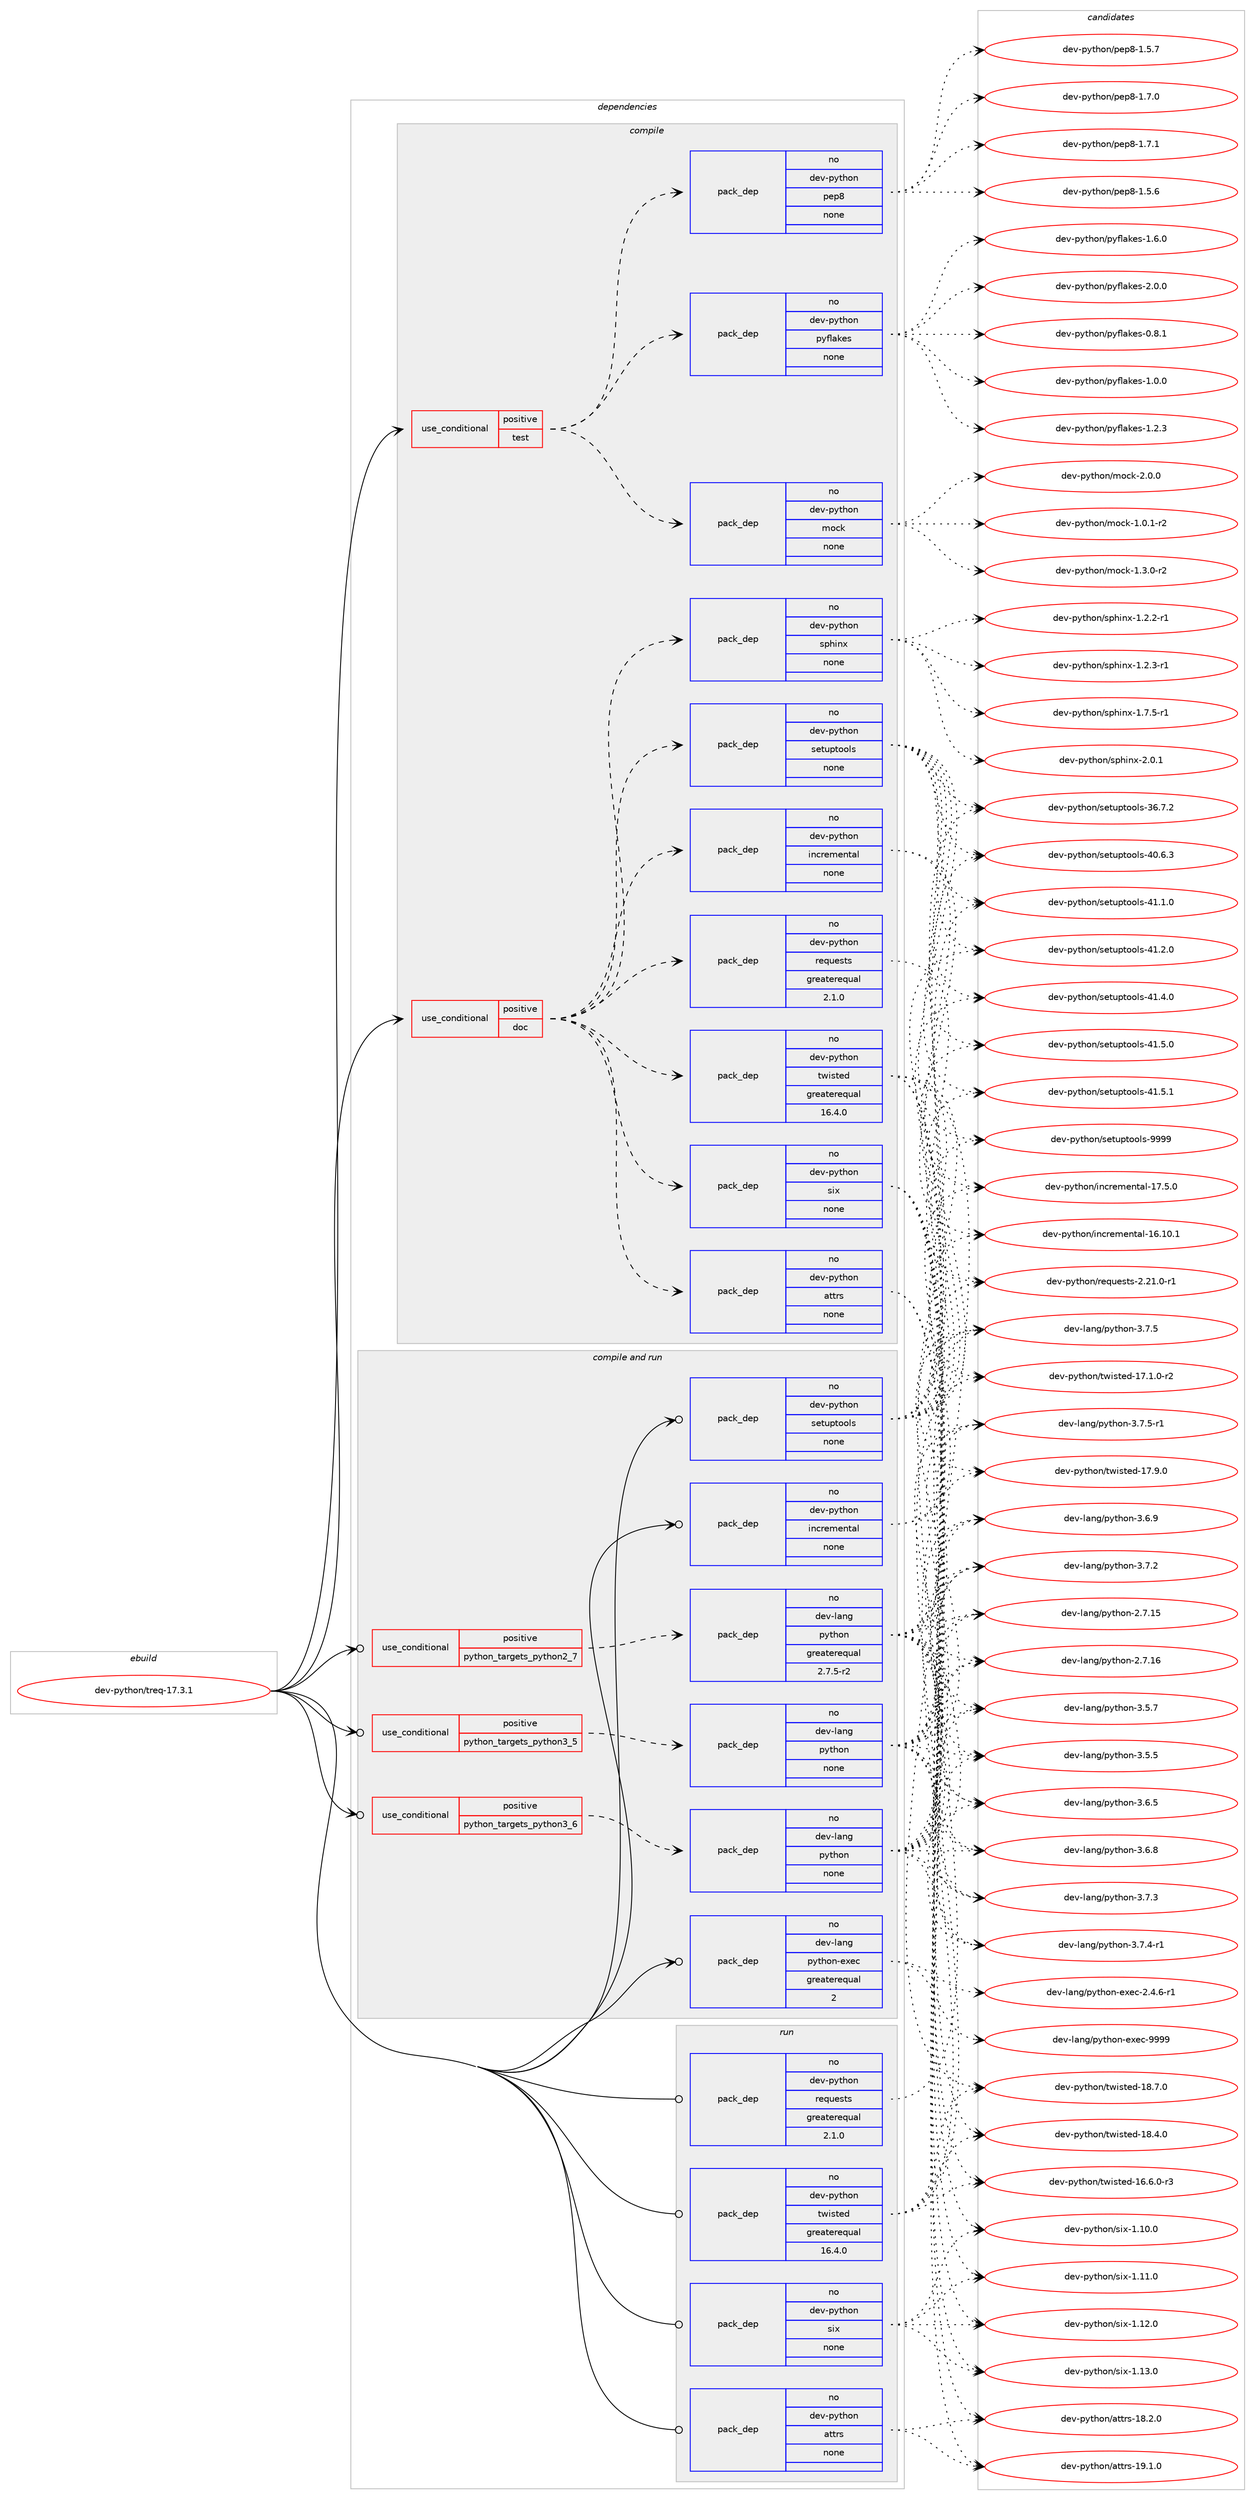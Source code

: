digraph prolog {

# *************
# Graph options
# *************

newrank=true;
concentrate=true;
compound=true;
graph [rankdir=LR,fontname=Helvetica,fontsize=10,ranksep=1.5];#, ranksep=2.5, nodesep=0.2];
edge  [arrowhead=vee];
node  [fontname=Helvetica,fontsize=10];

# **********
# The ebuild
# **********

subgraph cluster_leftcol {
color=gray;
rank=same;
label=<<i>ebuild</i>>;
id [label="dev-python/treq-17.3.1", color=red, width=4, href="../dev-python/treq-17.3.1.svg"];
}

# ****************
# The dependencies
# ****************

subgraph cluster_midcol {
color=gray;
label=<<i>dependencies</i>>;
subgraph cluster_compile {
fillcolor="#eeeeee";
style=filled;
label=<<i>compile</i>>;
subgraph cond150663 {
dependency641332 [label=<<TABLE BORDER="0" CELLBORDER="1" CELLSPACING="0" CELLPADDING="4"><TR><TD ROWSPAN="3" CELLPADDING="10">use_conditional</TD></TR><TR><TD>positive</TD></TR><TR><TD>doc</TD></TR></TABLE>>, shape=none, color=red];
subgraph pack478787 {
dependency641333 [label=<<TABLE BORDER="0" CELLBORDER="1" CELLSPACING="0" CELLPADDING="4" WIDTH="220"><TR><TD ROWSPAN="6" CELLPADDING="30">pack_dep</TD></TR><TR><TD WIDTH="110">no</TD></TR><TR><TD>dev-python</TD></TR><TR><TD>sphinx</TD></TR><TR><TD>none</TD></TR><TR><TD></TD></TR></TABLE>>, shape=none, color=blue];
}
dependency641332:e -> dependency641333:w [weight=20,style="dashed",arrowhead="vee"];
subgraph pack478788 {
dependency641334 [label=<<TABLE BORDER="0" CELLBORDER="1" CELLSPACING="0" CELLPADDING="4" WIDTH="220"><TR><TD ROWSPAN="6" CELLPADDING="30">pack_dep</TD></TR><TR><TD WIDTH="110">no</TD></TR><TR><TD>dev-python</TD></TR><TR><TD>setuptools</TD></TR><TR><TD>none</TD></TR><TR><TD></TD></TR></TABLE>>, shape=none, color=blue];
}
dependency641332:e -> dependency641334:w [weight=20,style="dashed",arrowhead="vee"];
subgraph pack478789 {
dependency641335 [label=<<TABLE BORDER="0" CELLBORDER="1" CELLSPACING="0" CELLPADDING="4" WIDTH="220"><TR><TD ROWSPAN="6" CELLPADDING="30">pack_dep</TD></TR><TR><TD WIDTH="110">no</TD></TR><TR><TD>dev-python</TD></TR><TR><TD>incremental</TD></TR><TR><TD>none</TD></TR><TR><TD></TD></TR></TABLE>>, shape=none, color=blue];
}
dependency641332:e -> dependency641335:w [weight=20,style="dashed",arrowhead="vee"];
subgraph pack478790 {
dependency641336 [label=<<TABLE BORDER="0" CELLBORDER="1" CELLSPACING="0" CELLPADDING="4" WIDTH="220"><TR><TD ROWSPAN="6" CELLPADDING="30">pack_dep</TD></TR><TR><TD WIDTH="110">no</TD></TR><TR><TD>dev-python</TD></TR><TR><TD>six</TD></TR><TR><TD>none</TD></TR><TR><TD></TD></TR></TABLE>>, shape=none, color=blue];
}
dependency641332:e -> dependency641336:w [weight=20,style="dashed",arrowhead="vee"];
subgraph pack478791 {
dependency641337 [label=<<TABLE BORDER="0" CELLBORDER="1" CELLSPACING="0" CELLPADDING="4" WIDTH="220"><TR><TD ROWSPAN="6" CELLPADDING="30">pack_dep</TD></TR><TR><TD WIDTH="110">no</TD></TR><TR><TD>dev-python</TD></TR><TR><TD>twisted</TD></TR><TR><TD>greaterequal</TD></TR><TR><TD>16.4.0</TD></TR></TABLE>>, shape=none, color=blue];
}
dependency641332:e -> dependency641337:w [weight=20,style="dashed",arrowhead="vee"];
subgraph pack478792 {
dependency641338 [label=<<TABLE BORDER="0" CELLBORDER="1" CELLSPACING="0" CELLPADDING="4" WIDTH="220"><TR><TD ROWSPAN="6" CELLPADDING="30">pack_dep</TD></TR><TR><TD WIDTH="110">no</TD></TR><TR><TD>dev-python</TD></TR><TR><TD>requests</TD></TR><TR><TD>greaterequal</TD></TR><TR><TD>2.1.0</TD></TR></TABLE>>, shape=none, color=blue];
}
dependency641332:e -> dependency641338:w [weight=20,style="dashed",arrowhead="vee"];
subgraph pack478793 {
dependency641339 [label=<<TABLE BORDER="0" CELLBORDER="1" CELLSPACING="0" CELLPADDING="4" WIDTH="220"><TR><TD ROWSPAN="6" CELLPADDING="30">pack_dep</TD></TR><TR><TD WIDTH="110">no</TD></TR><TR><TD>dev-python</TD></TR><TR><TD>attrs</TD></TR><TR><TD>none</TD></TR><TR><TD></TD></TR></TABLE>>, shape=none, color=blue];
}
dependency641332:e -> dependency641339:w [weight=20,style="dashed",arrowhead="vee"];
}
id:e -> dependency641332:w [weight=20,style="solid",arrowhead="vee"];
subgraph cond150664 {
dependency641340 [label=<<TABLE BORDER="0" CELLBORDER="1" CELLSPACING="0" CELLPADDING="4"><TR><TD ROWSPAN="3" CELLPADDING="10">use_conditional</TD></TR><TR><TD>positive</TD></TR><TR><TD>test</TD></TR></TABLE>>, shape=none, color=red];
subgraph pack478794 {
dependency641341 [label=<<TABLE BORDER="0" CELLBORDER="1" CELLSPACING="0" CELLPADDING="4" WIDTH="220"><TR><TD ROWSPAN="6" CELLPADDING="30">pack_dep</TD></TR><TR><TD WIDTH="110">no</TD></TR><TR><TD>dev-python</TD></TR><TR><TD>mock</TD></TR><TR><TD>none</TD></TR><TR><TD></TD></TR></TABLE>>, shape=none, color=blue];
}
dependency641340:e -> dependency641341:w [weight=20,style="dashed",arrowhead="vee"];
subgraph pack478795 {
dependency641342 [label=<<TABLE BORDER="0" CELLBORDER="1" CELLSPACING="0" CELLPADDING="4" WIDTH="220"><TR><TD ROWSPAN="6" CELLPADDING="30">pack_dep</TD></TR><TR><TD WIDTH="110">no</TD></TR><TR><TD>dev-python</TD></TR><TR><TD>pyflakes</TD></TR><TR><TD>none</TD></TR><TR><TD></TD></TR></TABLE>>, shape=none, color=blue];
}
dependency641340:e -> dependency641342:w [weight=20,style="dashed",arrowhead="vee"];
subgraph pack478796 {
dependency641343 [label=<<TABLE BORDER="0" CELLBORDER="1" CELLSPACING="0" CELLPADDING="4" WIDTH="220"><TR><TD ROWSPAN="6" CELLPADDING="30">pack_dep</TD></TR><TR><TD WIDTH="110">no</TD></TR><TR><TD>dev-python</TD></TR><TR><TD>pep8</TD></TR><TR><TD>none</TD></TR><TR><TD></TD></TR></TABLE>>, shape=none, color=blue];
}
dependency641340:e -> dependency641343:w [weight=20,style="dashed",arrowhead="vee"];
}
id:e -> dependency641340:w [weight=20,style="solid",arrowhead="vee"];
}
subgraph cluster_compileandrun {
fillcolor="#eeeeee";
style=filled;
label=<<i>compile and run</i>>;
subgraph cond150665 {
dependency641344 [label=<<TABLE BORDER="0" CELLBORDER="1" CELLSPACING="0" CELLPADDING="4"><TR><TD ROWSPAN="3" CELLPADDING="10">use_conditional</TD></TR><TR><TD>positive</TD></TR><TR><TD>python_targets_python2_7</TD></TR></TABLE>>, shape=none, color=red];
subgraph pack478797 {
dependency641345 [label=<<TABLE BORDER="0" CELLBORDER="1" CELLSPACING="0" CELLPADDING="4" WIDTH="220"><TR><TD ROWSPAN="6" CELLPADDING="30">pack_dep</TD></TR><TR><TD WIDTH="110">no</TD></TR><TR><TD>dev-lang</TD></TR><TR><TD>python</TD></TR><TR><TD>greaterequal</TD></TR><TR><TD>2.7.5-r2</TD></TR></TABLE>>, shape=none, color=blue];
}
dependency641344:e -> dependency641345:w [weight=20,style="dashed",arrowhead="vee"];
}
id:e -> dependency641344:w [weight=20,style="solid",arrowhead="odotvee"];
subgraph cond150666 {
dependency641346 [label=<<TABLE BORDER="0" CELLBORDER="1" CELLSPACING="0" CELLPADDING="4"><TR><TD ROWSPAN="3" CELLPADDING="10">use_conditional</TD></TR><TR><TD>positive</TD></TR><TR><TD>python_targets_python3_5</TD></TR></TABLE>>, shape=none, color=red];
subgraph pack478798 {
dependency641347 [label=<<TABLE BORDER="0" CELLBORDER="1" CELLSPACING="0" CELLPADDING="4" WIDTH="220"><TR><TD ROWSPAN="6" CELLPADDING="30">pack_dep</TD></TR><TR><TD WIDTH="110">no</TD></TR><TR><TD>dev-lang</TD></TR><TR><TD>python</TD></TR><TR><TD>none</TD></TR><TR><TD></TD></TR></TABLE>>, shape=none, color=blue];
}
dependency641346:e -> dependency641347:w [weight=20,style="dashed",arrowhead="vee"];
}
id:e -> dependency641346:w [weight=20,style="solid",arrowhead="odotvee"];
subgraph cond150667 {
dependency641348 [label=<<TABLE BORDER="0" CELLBORDER="1" CELLSPACING="0" CELLPADDING="4"><TR><TD ROWSPAN="3" CELLPADDING="10">use_conditional</TD></TR><TR><TD>positive</TD></TR><TR><TD>python_targets_python3_6</TD></TR></TABLE>>, shape=none, color=red];
subgraph pack478799 {
dependency641349 [label=<<TABLE BORDER="0" CELLBORDER="1" CELLSPACING="0" CELLPADDING="4" WIDTH="220"><TR><TD ROWSPAN="6" CELLPADDING="30">pack_dep</TD></TR><TR><TD WIDTH="110">no</TD></TR><TR><TD>dev-lang</TD></TR><TR><TD>python</TD></TR><TR><TD>none</TD></TR><TR><TD></TD></TR></TABLE>>, shape=none, color=blue];
}
dependency641348:e -> dependency641349:w [weight=20,style="dashed",arrowhead="vee"];
}
id:e -> dependency641348:w [weight=20,style="solid",arrowhead="odotvee"];
subgraph pack478800 {
dependency641350 [label=<<TABLE BORDER="0" CELLBORDER="1" CELLSPACING="0" CELLPADDING="4" WIDTH="220"><TR><TD ROWSPAN="6" CELLPADDING="30">pack_dep</TD></TR><TR><TD WIDTH="110">no</TD></TR><TR><TD>dev-lang</TD></TR><TR><TD>python-exec</TD></TR><TR><TD>greaterequal</TD></TR><TR><TD>2</TD></TR></TABLE>>, shape=none, color=blue];
}
id:e -> dependency641350:w [weight=20,style="solid",arrowhead="odotvee"];
subgraph pack478801 {
dependency641351 [label=<<TABLE BORDER="0" CELLBORDER="1" CELLSPACING="0" CELLPADDING="4" WIDTH="220"><TR><TD ROWSPAN="6" CELLPADDING="30">pack_dep</TD></TR><TR><TD WIDTH="110">no</TD></TR><TR><TD>dev-python</TD></TR><TR><TD>incremental</TD></TR><TR><TD>none</TD></TR><TR><TD></TD></TR></TABLE>>, shape=none, color=blue];
}
id:e -> dependency641351:w [weight=20,style="solid",arrowhead="odotvee"];
subgraph pack478802 {
dependency641352 [label=<<TABLE BORDER="0" CELLBORDER="1" CELLSPACING="0" CELLPADDING="4" WIDTH="220"><TR><TD ROWSPAN="6" CELLPADDING="30">pack_dep</TD></TR><TR><TD WIDTH="110">no</TD></TR><TR><TD>dev-python</TD></TR><TR><TD>setuptools</TD></TR><TR><TD>none</TD></TR><TR><TD></TD></TR></TABLE>>, shape=none, color=blue];
}
id:e -> dependency641352:w [weight=20,style="solid",arrowhead="odotvee"];
}
subgraph cluster_run {
fillcolor="#eeeeee";
style=filled;
label=<<i>run</i>>;
subgraph pack478803 {
dependency641353 [label=<<TABLE BORDER="0" CELLBORDER="1" CELLSPACING="0" CELLPADDING="4" WIDTH="220"><TR><TD ROWSPAN="6" CELLPADDING="30">pack_dep</TD></TR><TR><TD WIDTH="110">no</TD></TR><TR><TD>dev-python</TD></TR><TR><TD>attrs</TD></TR><TR><TD>none</TD></TR><TR><TD></TD></TR></TABLE>>, shape=none, color=blue];
}
id:e -> dependency641353:w [weight=20,style="solid",arrowhead="odot"];
subgraph pack478804 {
dependency641354 [label=<<TABLE BORDER="0" CELLBORDER="1" CELLSPACING="0" CELLPADDING="4" WIDTH="220"><TR><TD ROWSPAN="6" CELLPADDING="30">pack_dep</TD></TR><TR><TD WIDTH="110">no</TD></TR><TR><TD>dev-python</TD></TR><TR><TD>requests</TD></TR><TR><TD>greaterequal</TD></TR><TR><TD>2.1.0</TD></TR></TABLE>>, shape=none, color=blue];
}
id:e -> dependency641354:w [weight=20,style="solid",arrowhead="odot"];
subgraph pack478805 {
dependency641355 [label=<<TABLE BORDER="0" CELLBORDER="1" CELLSPACING="0" CELLPADDING="4" WIDTH="220"><TR><TD ROWSPAN="6" CELLPADDING="30">pack_dep</TD></TR><TR><TD WIDTH="110">no</TD></TR><TR><TD>dev-python</TD></TR><TR><TD>six</TD></TR><TR><TD>none</TD></TR><TR><TD></TD></TR></TABLE>>, shape=none, color=blue];
}
id:e -> dependency641355:w [weight=20,style="solid",arrowhead="odot"];
subgraph pack478806 {
dependency641356 [label=<<TABLE BORDER="0" CELLBORDER="1" CELLSPACING="0" CELLPADDING="4" WIDTH="220"><TR><TD ROWSPAN="6" CELLPADDING="30">pack_dep</TD></TR><TR><TD WIDTH="110">no</TD></TR><TR><TD>dev-python</TD></TR><TR><TD>twisted</TD></TR><TR><TD>greaterequal</TD></TR><TR><TD>16.4.0</TD></TR></TABLE>>, shape=none, color=blue];
}
id:e -> dependency641356:w [weight=20,style="solid",arrowhead="odot"];
}
}

# **************
# The candidates
# **************

subgraph cluster_choices {
rank=same;
color=gray;
label=<<i>candidates</i>>;

subgraph choice478787 {
color=black;
nodesep=1;
choice10010111845112121116104111110471151121041051101204549465046504511449 [label="dev-python/sphinx-1.2.2-r1", color=red, width=4,href="../dev-python/sphinx-1.2.2-r1.svg"];
choice10010111845112121116104111110471151121041051101204549465046514511449 [label="dev-python/sphinx-1.2.3-r1", color=red, width=4,href="../dev-python/sphinx-1.2.3-r1.svg"];
choice10010111845112121116104111110471151121041051101204549465546534511449 [label="dev-python/sphinx-1.7.5-r1", color=red, width=4,href="../dev-python/sphinx-1.7.5-r1.svg"];
choice1001011184511212111610411111047115112104105110120455046484649 [label="dev-python/sphinx-2.0.1", color=red, width=4,href="../dev-python/sphinx-2.0.1.svg"];
dependency641333:e -> choice10010111845112121116104111110471151121041051101204549465046504511449:w [style=dotted,weight="100"];
dependency641333:e -> choice10010111845112121116104111110471151121041051101204549465046514511449:w [style=dotted,weight="100"];
dependency641333:e -> choice10010111845112121116104111110471151121041051101204549465546534511449:w [style=dotted,weight="100"];
dependency641333:e -> choice1001011184511212111610411111047115112104105110120455046484649:w [style=dotted,weight="100"];
}
subgraph choice478788 {
color=black;
nodesep=1;
choice100101118451121211161041111104711510111611711211611111110811545515446554650 [label="dev-python/setuptools-36.7.2", color=red, width=4,href="../dev-python/setuptools-36.7.2.svg"];
choice100101118451121211161041111104711510111611711211611111110811545524846544651 [label="dev-python/setuptools-40.6.3", color=red, width=4,href="../dev-python/setuptools-40.6.3.svg"];
choice100101118451121211161041111104711510111611711211611111110811545524946494648 [label="dev-python/setuptools-41.1.0", color=red, width=4,href="../dev-python/setuptools-41.1.0.svg"];
choice100101118451121211161041111104711510111611711211611111110811545524946504648 [label="dev-python/setuptools-41.2.0", color=red, width=4,href="../dev-python/setuptools-41.2.0.svg"];
choice100101118451121211161041111104711510111611711211611111110811545524946524648 [label="dev-python/setuptools-41.4.0", color=red, width=4,href="../dev-python/setuptools-41.4.0.svg"];
choice100101118451121211161041111104711510111611711211611111110811545524946534648 [label="dev-python/setuptools-41.5.0", color=red, width=4,href="../dev-python/setuptools-41.5.0.svg"];
choice100101118451121211161041111104711510111611711211611111110811545524946534649 [label="dev-python/setuptools-41.5.1", color=red, width=4,href="../dev-python/setuptools-41.5.1.svg"];
choice10010111845112121116104111110471151011161171121161111111081154557575757 [label="dev-python/setuptools-9999", color=red, width=4,href="../dev-python/setuptools-9999.svg"];
dependency641334:e -> choice100101118451121211161041111104711510111611711211611111110811545515446554650:w [style=dotted,weight="100"];
dependency641334:e -> choice100101118451121211161041111104711510111611711211611111110811545524846544651:w [style=dotted,weight="100"];
dependency641334:e -> choice100101118451121211161041111104711510111611711211611111110811545524946494648:w [style=dotted,weight="100"];
dependency641334:e -> choice100101118451121211161041111104711510111611711211611111110811545524946504648:w [style=dotted,weight="100"];
dependency641334:e -> choice100101118451121211161041111104711510111611711211611111110811545524946524648:w [style=dotted,weight="100"];
dependency641334:e -> choice100101118451121211161041111104711510111611711211611111110811545524946534648:w [style=dotted,weight="100"];
dependency641334:e -> choice100101118451121211161041111104711510111611711211611111110811545524946534649:w [style=dotted,weight="100"];
dependency641334:e -> choice10010111845112121116104111110471151011161171121161111111081154557575757:w [style=dotted,weight="100"];
}
subgraph choice478789 {
color=black;
nodesep=1;
choice100101118451121211161041111104710511099114101109101110116971084549544649484649 [label="dev-python/incremental-16.10.1", color=red, width=4,href="../dev-python/incremental-16.10.1.svg"];
choice1001011184511212111610411111047105110991141011091011101169710845495546534648 [label="dev-python/incremental-17.5.0", color=red, width=4,href="../dev-python/incremental-17.5.0.svg"];
dependency641335:e -> choice100101118451121211161041111104710511099114101109101110116971084549544649484649:w [style=dotted,weight="100"];
dependency641335:e -> choice1001011184511212111610411111047105110991141011091011101169710845495546534648:w [style=dotted,weight="100"];
}
subgraph choice478790 {
color=black;
nodesep=1;
choice100101118451121211161041111104711510512045494649484648 [label="dev-python/six-1.10.0", color=red, width=4,href="../dev-python/six-1.10.0.svg"];
choice100101118451121211161041111104711510512045494649494648 [label="dev-python/six-1.11.0", color=red, width=4,href="../dev-python/six-1.11.0.svg"];
choice100101118451121211161041111104711510512045494649504648 [label="dev-python/six-1.12.0", color=red, width=4,href="../dev-python/six-1.12.0.svg"];
choice100101118451121211161041111104711510512045494649514648 [label="dev-python/six-1.13.0", color=red, width=4,href="../dev-python/six-1.13.0.svg"];
dependency641336:e -> choice100101118451121211161041111104711510512045494649484648:w [style=dotted,weight="100"];
dependency641336:e -> choice100101118451121211161041111104711510512045494649494648:w [style=dotted,weight="100"];
dependency641336:e -> choice100101118451121211161041111104711510512045494649504648:w [style=dotted,weight="100"];
dependency641336:e -> choice100101118451121211161041111104711510512045494649514648:w [style=dotted,weight="100"];
}
subgraph choice478791 {
color=black;
nodesep=1;
choice1001011184511212111610411111047116119105115116101100454954465446484511451 [label="dev-python/twisted-16.6.0-r3", color=red, width=4,href="../dev-python/twisted-16.6.0-r3.svg"];
choice1001011184511212111610411111047116119105115116101100454955464946484511450 [label="dev-python/twisted-17.1.0-r2", color=red, width=4,href="../dev-python/twisted-17.1.0-r2.svg"];
choice100101118451121211161041111104711611910511511610110045495546574648 [label="dev-python/twisted-17.9.0", color=red, width=4,href="../dev-python/twisted-17.9.0.svg"];
choice100101118451121211161041111104711611910511511610110045495646524648 [label="dev-python/twisted-18.4.0", color=red, width=4,href="../dev-python/twisted-18.4.0.svg"];
choice100101118451121211161041111104711611910511511610110045495646554648 [label="dev-python/twisted-18.7.0", color=red, width=4,href="../dev-python/twisted-18.7.0.svg"];
dependency641337:e -> choice1001011184511212111610411111047116119105115116101100454954465446484511451:w [style=dotted,weight="100"];
dependency641337:e -> choice1001011184511212111610411111047116119105115116101100454955464946484511450:w [style=dotted,weight="100"];
dependency641337:e -> choice100101118451121211161041111104711611910511511610110045495546574648:w [style=dotted,weight="100"];
dependency641337:e -> choice100101118451121211161041111104711611910511511610110045495646524648:w [style=dotted,weight="100"];
dependency641337:e -> choice100101118451121211161041111104711611910511511610110045495646554648:w [style=dotted,weight="100"];
}
subgraph choice478792 {
color=black;
nodesep=1;
choice1001011184511212111610411111047114101113117101115116115455046504946484511449 [label="dev-python/requests-2.21.0-r1", color=red, width=4,href="../dev-python/requests-2.21.0-r1.svg"];
dependency641338:e -> choice1001011184511212111610411111047114101113117101115116115455046504946484511449:w [style=dotted,weight="100"];
}
subgraph choice478793 {
color=black;
nodesep=1;
choice10010111845112121116104111110479711611611411545495646504648 [label="dev-python/attrs-18.2.0", color=red, width=4,href="../dev-python/attrs-18.2.0.svg"];
choice10010111845112121116104111110479711611611411545495746494648 [label="dev-python/attrs-19.1.0", color=red, width=4,href="../dev-python/attrs-19.1.0.svg"];
dependency641339:e -> choice10010111845112121116104111110479711611611411545495646504648:w [style=dotted,weight="100"];
dependency641339:e -> choice10010111845112121116104111110479711611611411545495746494648:w [style=dotted,weight="100"];
}
subgraph choice478794 {
color=black;
nodesep=1;
choice1001011184511212111610411111047109111991074549464846494511450 [label="dev-python/mock-1.0.1-r2", color=red, width=4,href="../dev-python/mock-1.0.1-r2.svg"];
choice1001011184511212111610411111047109111991074549465146484511450 [label="dev-python/mock-1.3.0-r2", color=red, width=4,href="../dev-python/mock-1.3.0-r2.svg"];
choice100101118451121211161041111104710911199107455046484648 [label="dev-python/mock-2.0.0", color=red, width=4,href="../dev-python/mock-2.0.0.svg"];
dependency641341:e -> choice1001011184511212111610411111047109111991074549464846494511450:w [style=dotted,weight="100"];
dependency641341:e -> choice1001011184511212111610411111047109111991074549465146484511450:w [style=dotted,weight="100"];
dependency641341:e -> choice100101118451121211161041111104710911199107455046484648:w [style=dotted,weight="100"];
}
subgraph choice478795 {
color=black;
nodesep=1;
choice100101118451121211161041111104711212110210897107101115454846564649 [label="dev-python/pyflakes-0.8.1", color=red, width=4,href="../dev-python/pyflakes-0.8.1.svg"];
choice100101118451121211161041111104711212110210897107101115454946484648 [label="dev-python/pyflakes-1.0.0", color=red, width=4,href="../dev-python/pyflakes-1.0.0.svg"];
choice100101118451121211161041111104711212110210897107101115454946504651 [label="dev-python/pyflakes-1.2.3", color=red, width=4,href="../dev-python/pyflakes-1.2.3.svg"];
choice100101118451121211161041111104711212110210897107101115454946544648 [label="dev-python/pyflakes-1.6.0", color=red, width=4,href="../dev-python/pyflakes-1.6.0.svg"];
choice100101118451121211161041111104711212110210897107101115455046484648 [label="dev-python/pyflakes-2.0.0", color=red, width=4,href="../dev-python/pyflakes-2.0.0.svg"];
dependency641342:e -> choice100101118451121211161041111104711212110210897107101115454846564649:w [style=dotted,weight="100"];
dependency641342:e -> choice100101118451121211161041111104711212110210897107101115454946484648:w [style=dotted,weight="100"];
dependency641342:e -> choice100101118451121211161041111104711212110210897107101115454946504651:w [style=dotted,weight="100"];
dependency641342:e -> choice100101118451121211161041111104711212110210897107101115454946544648:w [style=dotted,weight="100"];
dependency641342:e -> choice100101118451121211161041111104711212110210897107101115455046484648:w [style=dotted,weight="100"];
}
subgraph choice478796 {
color=black;
nodesep=1;
choice100101118451121211161041111104711210111256454946534654 [label="dev-python/pep8-1.5.6", color=red, width=4,href="../dev-python/pep8-1.5.6.svg"];
choice100101118451121211161041111104711210111256454946534655 [label="dev-python/pep8-1.5.7", color=red, width=4,href="../dev-python/pep8-1.5.7.svg"];
choice100101118451121211161041111104711210111256454946554648 [label="dev-python/pep8-1.7.0", color=red, width=4,href="../dev-python/pep8-1.7.0.svg"];
choice100101118451121211161041111104711210111256454946554649 [label="dev-python/pep8-1.7.1", color=red, width=4,href="../dev-python/pep8-1.7.1.svg"];
dependency641343:e -> choice100101118451121211161041111104711210111256454946534654:w [style=dotted,weight="100"];
dependency641343:e -> choice100101118451121211161041111104711210111256454946534655:w [style=dotted,weight="100"];
dependency641343:e -> choice100101118451121211161041111104711210111256454946554648:w [style=dotted,weight="100"];
dependency641343:e -> choice100101118451121211161041111104711210111256454946554649:w [style=dotted,weight="100"];
}
subgraph choice478797 {
color=black;
nodesep=1;
choice10010111845108971101034711212111610411111045504655464953 [label="dev-lang/python-2.7.15", color=red, width=4,href="../dev-lang/python-2.7.15.svg"];
choice10010111845108971101034711212111610411111045504655464954 [label="dev-lang/python-2.7.16", color=red, width=4,href="../dev-lang/python-2.7.16.svg"];
choice100101118451089711010347112121116104111110455146534653 [label="dev-lang/python-3.5.5", color=red, width=4,href="../dev-lang/python-3.5.5.svg"];
choice100101118451089711010347112121116104111110455146534655 [label="dev-lang/python-3.5.7", color=red, width=4,href="../dev-lang/python-3.5.7.svg"];
choice100101118451089711010347112121116104111110455146544653 [label="dev-lang/python-3.6.5", color=red, width=4,href="../dev-lang/python-3.6.5.svg"];
choice100101118451089711010347112121116104111110455146544656 [label="dev-lang/python-3.6.8", color=red, width=4,href="../dev-lang/python-3.6.8.svg"];
choice100101118451089711010347112121116104111110455146544657 [label="dev-lang/python-3.6.9", color=red, width=4,href="../dev-lang/python-3.6.9.svg"];
choice100101118451089711010347112121116104111110455146554650 [label="dev-lang/python-3.7.2", color=red, width=4,href="../dev-lang/python-3.7.2.svg"];
choice100101118451089711010347112121116104111110455146554651 [label="dev-lang/python-3.7.3", color=red, width=4,href="../dev-lang/python-3.7.3.svg"];
choice1001011184510897110103471121211161041111104551465546524511449 [label="dev-lang/python-3.7.4-r1", color=red, width=4,href="../dev-lang/python-3.7.4-r1.svg"];
choice100101118451089711010347112121116104111110455146554653 [label="dev-lang/python-3.7.5", color=red, width=4,href="../dev-lang/python-3.7.5.svg"];
choice1001011184510897110103471121211161041111104551465546534511449 [label="dev-lang/python-3.7.5-r1", color=red, width=4,href="../dev-lang/python-3.7.5-r1.svg"];
dependency641345:e -> choice10010111845108971101034711212111610411111045504655464953:w [style=dotted,weight="100"];
dependency641345:e -> choice10010111845108971101034711212111610411111045504655464954:w [style=dotted,weight="100"];
dependency641345:e -> choice100101118451089711010347112121116104111110455146534653:w [style=dotted,weight="100"];
dependency641345:e -> choice100101118451089711010347112121116104111110455146534655:w [style=dotted,weight="100"];
dependency641345:e -> choice100101118451089711010347112121116104111110455146544653:w [style=dotted,weight="100"];
dependency641345:e -> choice100101118451089711010347112121116104111110455146544656:w [style=dotted,weight="100"];
dependency641345:e -> choice100101118451089711010347112121116104111110455146544657:w [style=dotted,weight="100"];
dependency641345:e -> choice100101118451089711010347112121116104111110455146554650:w [style=dotted,weight="100"];
dependency641345:e -> choice100101118451089711010347112121116104111110455146554651:w [style=dotted,weight="100"];
dependency641345:e -> choice1001011184510897110103471121211161041111104551465546524511449:w [style=dotted,weight="100"];
dependency641345:e -> choice100101118451089711010347112121116104111110455146554653:w [style=dotted,weight="100"];
dependency641345:e -> choice1001011184510897110103471121211161041111104551465546534511449:w [style=dotted,weight="100"];
}
subgraph choice478798 {
color=black;
nodesep=1;
choice10010111845108971101034711212111610411111045504655464953 [label="dev-lang/python-2.7.15", color=red, width=4,href="../dev-lang/python-2.7.15.svg"];
choice10010111845108971101034711212111610411111045504655464954 [label="dev-lang/python-2.7.16", color=red, width=4,href="../dev-lang/python-2.7.16.svg"];
choice100101118451089711010347112121116104111110455146534653 [label="dev-lang/python-3.5.5", color=red, width=4,href="../dev-lang/python-3.5.5.svg"];
choice100101118451089711010347112121116104111110455146534655 [label="dev-lang/python-3.5.7", color=red, width=4,href="../dev-lang/python-3.5.7.svg"];
choice100101118451089711010347112121116104111110455146544653 [label="dev-lang/python-3.6.5", color=red, width=4,href="../dev-lang/python-3.6.5.svg"];
choice100101118451089711010347112121116104111110455146544656 [label="dev-lang/python-3.6.8", color=red, width=4,href="../dev-lang/python-3.6.8.svg"];
choice100101118451089711010347112121116104111110455146544657 [label="dev-lang/python-3.6.9", color=red, width=4,href="../dev-lang/python-3.6.9.svg"];
choice100101118451089711010347112121116104111110455146554650 [label="dev-lang/python-3.7.2", color=red, width=4,href="../dev-lang/python-3.7.2.svg"];
choice100101118451089711010347112121116104111110455146554651 [label="dev-lang/python-3.7.3", color=red, width=4,href="../dev-lang/python-3.7.3.svg"];
choice1001011184510897110103471121211161041111104551465546524511449 [label="dev-lang/python-3.7.4-r1", color=red, width=4,href="../dev-lang/python-3.7.4-r1.svg"];
choice100101118451089711010347112121116104111110455146554653 [label="dev-lang/python-3.7.5", color=red, width=4,href="../dev-lang/python-3.7.5.svg"];
choice1001011184510897110103471121211161041111104551465546534511449 [label="dev-lang/python-3.7.5-r1", color=red, width=4,href="../dev-lang/python-3.7.5-r1.svg"];
dependency641347:e -> choice10010111845108971101034711212111610411111045504655464953:w [style=dotted,weight="100"];
dependency641347:e -> choice10010111845108971101034711212111610411111045504655464954:w [style=dotted,weight="100"];
dependency641347:e -> choice100101118451089711010347112121116104111110455146534653:w [style=dotted,weight="100"];
dependency641347:e -> choice100101118451089711010347112121116104111110455146534655:w [style=dotted,weight="100"];
dependency641347:e -> choice100101118451089711010347112121116104111110455146544653:w [style=dotted,weight="100"];
dependency641347:e -> choice100101118451089711010347112121116104111110455146544656:w [style=dotted,weight="100"];
dependency641347:e -> choice100101118451089711010347112121116104111110455146544657:w [style=dotted,weight="100"];
dependency641347:e -> choice100101118451089711010347112121116104111110455146554650:w [style=dotted,weight="100"];
dependency641347:e -> choice100101118451089711010347112121116104111110455146554651:w [style=dotted,weight="100"];
dependency641347:e -> choice1001011184510897110103471121211161041111104551465546524511449:w [style=dotted,weight="100"];
dependency641347:e -> choice100101118451089711010347112121116104111110455146554653:w [style=dotted,weight="100"];
dependency641347:e -> choice1001011184510897110103471121211161041111104551465546534511449:w [style=dotted,weight="100"];
}
subgraph choice478799 {
color=black;
nodesep=1;
choice10010111845108971101034711212111610411111045504655464953 [label="dev-lang/python-2.7.15", color=red, width=4,href="../dev-lang/python-2.7.15.svg"];
choice10010111845108971101034711212111610411111045504655464954 [label="dev-lang/python-2.7.16", color=red, width=4,href="../dev-lang/python-2.7.16.svg"];
choice100101118451089711010347112121116104111110455146534653 [label="dev-lang/python-3.5.5", color=red, width=4,href="../dev-lang/python-3.5.5.svg"];
choice100101118451089711010347112121116104111110455146534655 [label="dev-lang/python-3.5.7", color=red, width=4,href="../dev-lang/python-3.5.7.svg"];
choice100101118451089711010347112121116104111110455146544653 [label="dev-lang/python-3.6.5", color=red, width=4,href="../dev-lang/python-3.6.5.svg"];
choice100101118451089711010347112121116104111110455146544656 [label="dev-lang/python-3.6.8", color=red, width=4,href="../dev-lang/python-3.6.8.svg"];
choice100101118451089711010347112121116104111110455146544657 [label="dev-lang/python-3.6.9", color=red, width=4,href="../dev-lang/python-3.6.9.svg"];
choice100101118451089711010347112121116104111110455146554650 [label="dev-lang/python-3.7.2", color=red, width=4,href="../dev-lang/python-3.7.2.svg"];
choice100101118451089711010347112121116104111110455146554651 [label="dev-lang/python-3.7.3", color=red, width=4,href="../dev-lang/python-3.7.3.svg"];
choice1001011184510897110103471121211161041111104551465546524511449 [label="dev-lang/python-3.7.4-r1", color=red, width=4,href="../dev-lang/python-3.7.4-r1.svg"];
choice100101118451089711010347112121116104111110455146554653 [label="dev-lang/python-3.7.5", color=red, width=4,href="../dev-lang/python-3.7.5.svg"];
choice1001011184510897110103471121211161041111104551465546534511449 [label="dev-lang/python-3.7.5-r1", color=red, width=4,href="../dev-lang/python-3.7.5-r1.svg"];
dependency641349:e -> choice10010111845108971101034711212111610411111045504655464953:w [style=dotted,weight="100"];
dependency641349:e -> choice10010111845108971101034711212111610411111045504655464954:w [style=dotted,weight="100"];
dependency641349:e -> choice100101118451089711010347112121116104111110455146534653:w [style=dotted,weight="100"];
dependency641349:e -> choice100101118451089711010347112121116104111110455146534655:w [style=dotted,weight="100"];
dependency641349:e -> choice100101118451089711010347112121116104111110455146544653:w [style=dotted,weight="100"];
dependency641349:e -> choice100101118451089711010347112121116104111110455146544656:w [style=dotted,weight="100"];
dependency641349:e -> choice100101118451089711010347112121116104111110455146544657:w [style=dotted,weight="100"];
dependency641349:e -> choice100101118451089711010347112121116104111110455146554650:w [style=dotted,weight="100"];
dependency641349:e -> choice100101118451089711010347112121116104111110455146554651:w [style=dotted,weight="100"];
dependency641349:e -> choice1001011184510897110103471121211161041111104551465546524511449:w [style=dotted,weight="100"];
dependency641349:e -> choice100101118451089711010347112121116104111110455146554653:w [style=dotted,weight="100"];
dependency641349:e -> choice1001011184510897110103471121211161041111104551465546534511449:w [style=dotted,weight="100"];
}
subgraph choice478800 {
color=black;
nodesep=1;
choice10010111845108971101034711212111610411111045101120101994550465246544511449 [label="dev-lang/python-exec-2.4.6-r1", color=red, width=4,href="../dev-lang/python-exec-2.4.6-r1.svg"];
choice10010111845108971101034711212111610411111045101120101994557575757 [label="dev-lang/python-exec-9999", color=red, width=4,href="../dev-lang/python-exec-9999.svg"];
dependency641350:e -> choice10010111845108971101034711212111610411111045101120101994550465246544511449:w [style=dotted,weight="100"];
dependency641350:e -> choice10010111845108971101034711212111610411111045101120101994557575757:w [style=dotted,weight="100"];
}
subgraph choice478801 {
color=black;
nodesep=1;
choice100101118451121211161041111104710511099114101109101110116971084549544649484649 [label="dev-python/incremental-16.10.1", color=red, width=4,href="../dev-python/incremental-16.10.1.svg"];
choice1001011184511212111610411111047105110991141011091011101169710845495546534648 [label="dev-python/incremental-17.5.0", color=red, width=4,href="../dev-python/incremental-17.5.0.svg"];
dependency641351:e -> choice100101118451121211161041111104710511099114101109101110116971084549544649484649:w [style=dotted,weight="100"];
dependency641351:e -> choice1001011184511212111610411111047105110991141011091011101169710845495546534648:w [style=dotted,weight="100"];
}
subgraph choice478802 {
color=black;
nodesep=1;
choice100101118451121211161041111104711510111611711211611111110811545515446554650 [label="dev-python/setuptools-36.7.2", color=red, width=4,href="../dev-python/setuptools-36.7.2.svg"];
choice100101118451121211161041111104711510111611711211611111110811545524846544651 [label="dev-python/setuptools-40.6.3", color=red, width=4,href="../dev-python/setuptools-40.6.3.svg"];
choice100101118451121211161041111104711510111611711211611111110811545524946494648 [label="dev-python/setuptools-41.1.0", color=red, width=4,href="../dev-python/setuptools-41.1.0.svg"];
choice100101118451121211161041111104711510111611711211611111110811545524946504648 [label="dev-python/setuptools-41.2.0", color=red, width=4,href="../dev-python/setuptools-41.2.0.svg"];
choice100101118451121211161041111104711510111611711211611111110811545524946524648 [label="dev-python/setuptools-41.4.0", color=red, width=4,href="../dev-python/setuptools-41.4.0.svg"];
choice100101118451121211161041111104711510111611711211611111110811545524946534648 [label="dev-python/setuptools-41.5.0", color=red, width=4,href="../dev-python/setuptools-41.5.0.svg"];
choice100101118451121211161041111104711510111611711211611111110811545524946534649 [label="dev-python/setuptools-41.5.1", color=red, width=4,href="../dev-python/setuptools-41.5.1.svg"];
choice10010111845112121116104111110471151011161171121161111111081154557575757 [label="dev-python/setuptools-9999", color=red, width=4,href="../dev-python/setuptools-9999.svg"];
dependency641352:e -> choice100101118451121211161041111104711510111611711211611111110811545515446554650:w [style=dotted,weight="100"];
dependency641352:e -> choice100101118451121211161041111104711510111611711211611111110811545524846544651:w [style=dotted,weight="100"];
dependency641352:e -> choice100101118451121211161041111104711510111611711211611111110811545524946494648:w [style=dotted,weight="100"];
dependency641352:e -> choice100101118451121211161041111104711510111611711211611111110811545524946504648:w [style=dotted,weight="100"];
dependency641352:e -> choice100101118451121211161041111104711510111611711211611111110811545524946524648:w [style=dotted,weight="100"];
dependency641352:e -> choice100101118451121211161041111104711510111611711211611111110811545524946534648:w [style=dotted,weight="100"];
dependency641352:e -> choice100101118451121211161041111104711510111611711211611111110811545524946534649:w [style=dotted,weight="100"];
dependency641352:e -> choice10010111845112121116104111110471151011161171121161111111081154557575757:w [style=dotted,weight="100"];
}
subgraph choice478803 {
color=black;
nodesep=1;
choice10010111845112121116104111110479711611611411545495646504648 [label="dev-python/attrs-18.2.0", color=red, width=4,href="../dev-python/attrs-18.2.0.svg"];
choice10010111845112121116104111110479711611611411545495746494648 [label="dev-python/attrs-19.1.0", color=red, width=4,href="../dev-python/attrs-19.1.0.svg"];
dependency641353:e -> choice10010111845112121116104111110479711611611411545495646504648:w [style=dotted,weight="100"];
dependency641353:e -> choice10010111845112121116104111110479711611611411545495746494648:w [style=dotted,weight="100"];
}
subgraph choice478804 {
color=black;
nodesep=1;
choice1001011184511212111610411111047114101113117101115116115455046504946484511449 [label="dev-python/requests-2.21.0-r1", color=red, width=4,href="../dev-python/requests-2.21.0-r1.svg"];
dependency641354:e -> choice1001011184511212111610411111047114101113117101115116115455046504946484511449:w [style=dotted,weight="100"];
}
subgraph choice478805 {
color=black;
nodesep=1;
choice100101118451121211161041111104711510512045494649484648 [label="dev-python/six-1.10.0", color=red, width=4,href="../dev-python/six-1.10.0.svg"];
choice100101118451121211161041111104711510512045494649494648 [label="dev-python/six-1.11.0", color=red, width=4,href="../dev-python/six-1.11.0.svg"];
choice100101118451121211161041111104711510512045494649504648 [label="dev-python/six-1.12.0", color=red, width=4,href="../dev-python/six-1.12.0.svg"];
choice100101118451121211161041111104711510512045494649514648 [label="dev-python/six-1.13.0", color=red, width=4,href="../dev-python/six-1.13.0.svg"];
dependency641355:e -> choice100101118451121211161041111104711510512045494649484648:w [style=dotted,weight="100"];
dependency641355:e -> choice100101118451121211161041111104711510512045494649494648:w [style=dotted,weight="100"];
dependency641355:e -> choice100101118451121211161041111104711510512045494649504648:w [style=dotted,weight="100"];
dependency641355:e -> choice100101118451121211161041111104711510512045494649514648:w [style=dotted,weight="100"];
}
subgraph choice478806 {
color=black;
nodesep=1;
choice1001011184511212111610411111047116119105115116101100454954465446484511451 [label="dev-python/twisted-16.6.0-r3", color=red, width=4,href="../dev-python/twisted-16.6.0-r3.svg"];
choice1001011184511212111610411111047116119105115116101100454955464946484511450 [label="dev-python/twisted-17.1.0-r2", color=red, width=4,href="../dev-python/twisted-17.1.0-r2.svg"];
choice100101118451121211161041111104711611910511511610110045495546574648 [label="dev-python/twisted-17.9.0", color=red, width=4,href="../dev-python/twisted-17.9.0.svg"];
choice100101118451121211161041111104711611910511511610110045495646524648 [label="dev-python/twisted-18.4.0", color=red, width=4,href="../dev-python/twisted-18.4.0.svg"];
choice100101118451121211161041111104711611910511511610110045495646554648 [label="dev-python/twisted-18.7.0", color=red, width=4,href="../dev-python/twisted-18.7.0.svg"];
dependency641356:e -> choice1001011184511212111610411111047116119105115116101100454954465446484511451:w [style=dotted,weight="100"];
dependency641356:e -> choice1001011184511212111610411111047116119105115116101100454955464946484511450:w [style=dotted,weight="100"];
dependency641356:e -> choice100101118451121211161041111104711611910511511610110045495546574648:w [style=dotted,weight="100"];
dependency641356:e -> choice100101118451121211161041111104711611910511511610110045495646524648:w [style=dotted,weight="100"];
dependency641356:e -> choice100101118451121211161041111104711611910511511610110045495646554648:w [style=dotted,weight="100"];
}
}

}
